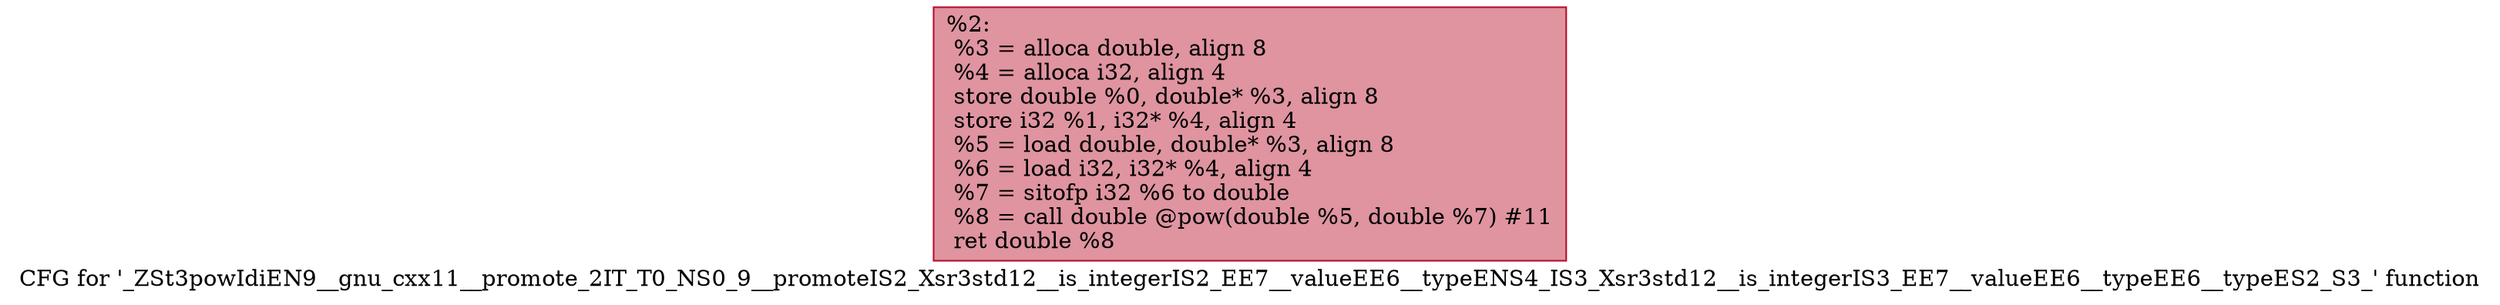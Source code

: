 digraph "CFG for '_ZSt3powIdiEN9__gnu_cxx11__promote_2IT_T0_NS0_9__promoteIS2_Xsr3std12__is_integerIS2_EE7__valueEE6__typeENS4_IS3_Xsr3std12__is_integerIS3_EE7__valueEE6__typeEE6__typeES2_S3_' function" {
	label="CFG for '_ZSt3powIdiEN9__gnu_cxx11__promote_2IT_T0_NS0_9__promoteIS2_Xsr3std12__is_integerIS2_EE7__valueEE6__typeENS4_IS3_Xsr3std12__is_integerIS3_EE7__valueEE6__typeEE6__typeES2_S3_' function";

	Node0x555c7370f2a0 [shape=record,color="#b70d28ff", style=filled, fillcolor="#b70d2870",label="{%2:\l  %3 = alloca double, align 8\l  %4 = alloca i32, align 4\l  store double %0, double* %3, align 8\l  store i32 %1, i32* %4, align 4\l  %5 = load double, double* %3, align 8\l  %6 = load i32, i32* %4, align 4\l  %7 = sitofp i32 %6 to double\l  %8 = call double @pow(double %5, double %7) #11\l  ret double %8\l}"];
}
